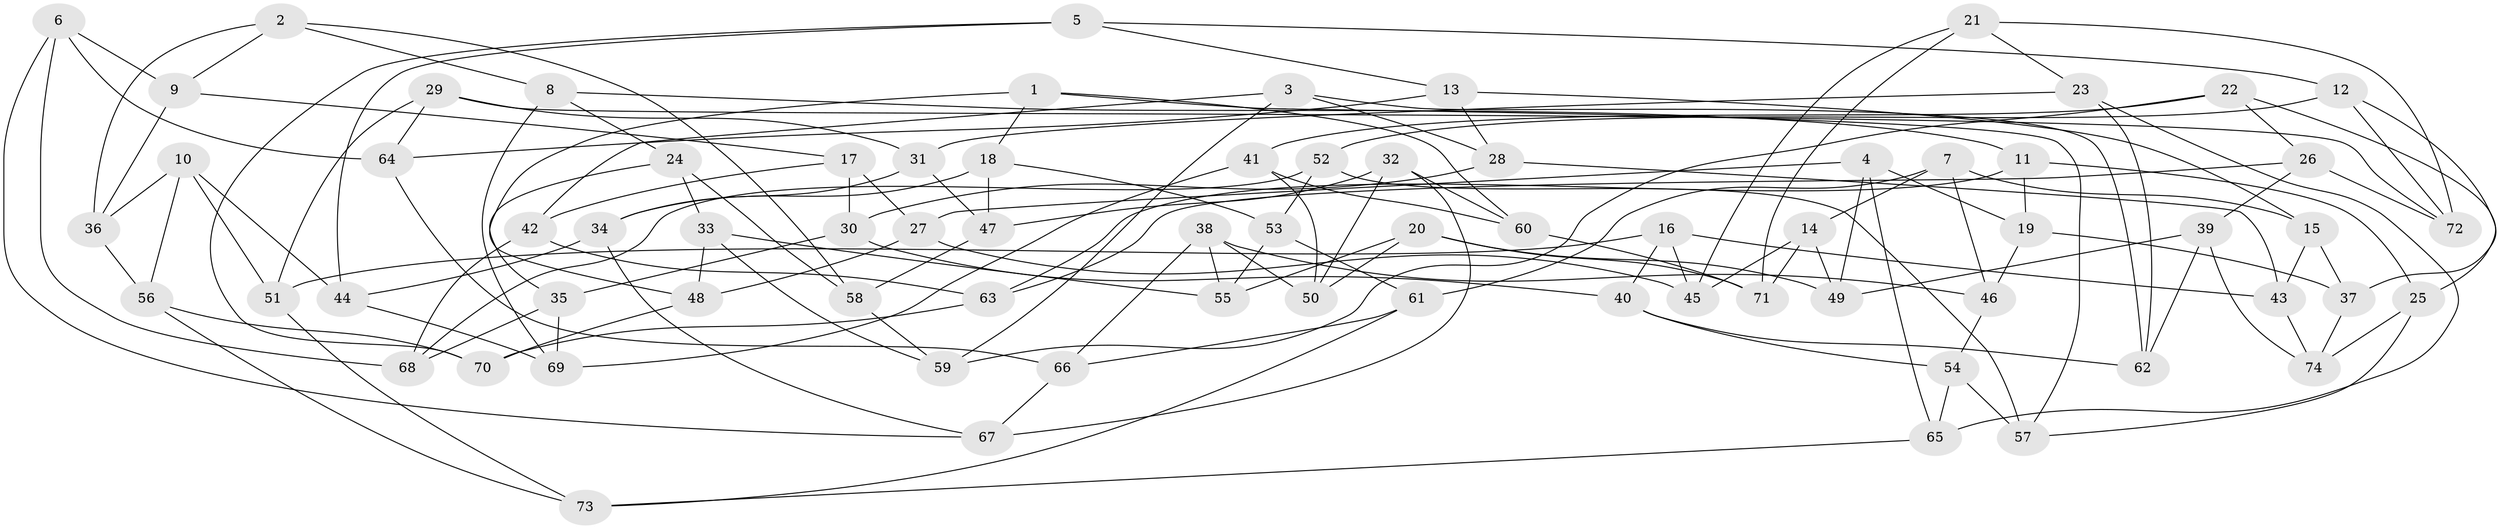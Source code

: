 // coarse degree distribution, {4: 0.5769230769230769, 6: 0.2692307692307692, 3: 0.019230769230769232, 5: 0.1346153846153846}
// Generated by graph-tools (version 1.1) at 2025/38/03/04/25 23:38:09]
// undirected, 74 vertices, 148 edges
graph export_dot {
  node [color=gray90,style=filled];
  1;
  2;
  3;
  4;
  5;
  6;
  7;
  8;
  9;
  10;
  11;
  12;
  13;
  14;
  15;
  16;
  17;
  18;
  19;
  20;
  21;
  22;
  23;
  24;
  25;
  26;
  27;
  28;
  29;
  30;
  31;
  32;
  33;
  34;
  35;
  36;
  37;
  38;
  39;
  40;
  41;
  42;
  43;
  44;
  45;
  46;
  47;
  48;
  49;
  50;
  51;
  52;
  53;
  54;
  55;
  56;
  57;
  58;
  59;
  60;
  61;
  62;
  63;
  64;
  65;
  66;
  67;
  68;
  69;
  70;
  71;
  72;
  73;
  74;
  1 -- 60;
  1 -- 18;
  1 -- 57;
  1 -- 48;
  2 -- 8;
  2 -- 36;
  2 -- 58;
  2 -- 9;
  3 -- 62;
  3 -- 59;
  3 -- 28;
  3 -- 42;
  4 -- 19;
  4 -- 27;
  4 -- 49;
  4 -- 65;
  5 -- 13;
  5 -- 12;
  5 -- 44;
  5 -- 70;
  6 -- 9;
  6 -- 64;
  6 -- 67;
  6 -- 68;
  7 -- 61;
  7 -- 46;
  7 -- 14;
  7 -- 15;
  8 -- 24;
  8 -- 11;
  8 -- 69;
  9 -- 17;
  9 -- 36;
  10 -- 56;
  10 -- 51;
  10 -- 44;
  10 -- 36;
  11 -- 25;
  11 -- 19;
  11 -- 63;
  12 -- 72;
  12 -- 52;
  12 -- 37;
  13 -- 64;
  13 -- 28;
  13 -- 15;
  14 -- 45;
  14 -- 49;
  14 -- 71;
  15 -- 43;
  15 -- 37;
  16 -- 40;
  16 -- 45;
  16 -- 51;
  16 -- 43;
  17 -- 42;
  17 -- 30;
  17 -- 27;
  18 -- 53;
  18 -- 47;
  18 -- 34;
  19 -- 37;
  19 -- 46;
  20 -- 49;
  20 -- 50;
  20 -- 55;
  20 -- 71;
  21 -- 72;
  21 -- 23;
  21 -- 71;
  21 -- 45;
  22 -- 41;
  22 -- 25;
  22 -- 26;
  22 -- 59;
  23 -- 62;
  23 -- 65;
  23 -- 31;
  24 -- 58;
  24 -- 33;
  24 -- 35;
  25 -- 74;
  25 -- 57;
  26 -- 39;
  26 -- 72;
  26 -- 63;
  27 -- 45;
  27 -- 48;
  28 -- 43;
  28 -- 30;
  29 -- 72;
  29 -- 31;
  29 -- 51;
  29 -- 64;
  30 -- 40;
  30 -- 35;
  31 -- 47;
  31 -- 34;
  32 -- 67;
  32 -- 50;
  32 -- 60;
  32 -- 47;
  33 -- 55;
  33 -- 48;
  33 -- 59;
  34 -- 44;
  34 -- 67;
  35 -- 68;
  35 -- 69;
  36 -- 56;
  37 -- 74;
  38 -- 50;
  38 -- 46;
  38 -- 66;
  38 -- 55;
  39 -- 62;
  39 -- 74;
  39 -- 49;
  40 -- 54;
  40 -- 62;
  41 -- 50;
  41 -- 60;
  41 -- 69;
  42 -- 63;
  42 -- 68;
  43 -- 74;
  44 -- 69;
  46 -- 54;
  47 -- 58;
  48 -- 70;
  51 -- 73;
  52 -- 68;
  52 -- 57;
  52 -- 53;
  53 -- 55;
  53 -- 61;
  54 -- 65;
  54 -- 57;
  56 -- 73;
  56 -- 70;
  58 -- 59;
  60 -- 71;
  61 -- 66;
  61 -- 73;
  63 -- 70;
  64 -- 66;
  65 -- 73;
  66 -- 67;
}
